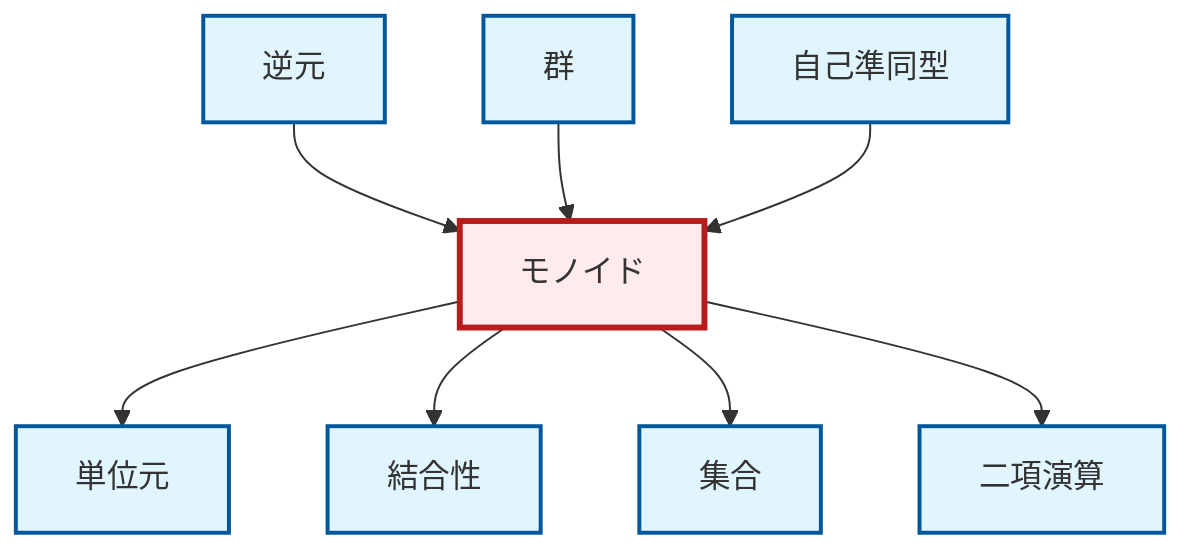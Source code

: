 graph TD
    classDef definition fill:#e1f5fe,stroke:#01579b,stroke-width:2px
    classDef theorem fill:#f3e5f5,stroke:#4a148c,stroke-width:2px
    classDef axiom fill:#fff3e0,stroke:#e65100,stroke-width:2px
    classDef example fill:#e8f5e9,stroke:#1b5e20,stroke-width:2px
    classDef current fill:#ffebee,stroke:#b71c1c,stroke-width:3px
    def-set["集合"]:::definition
    def-identity-element["単位元"]:::definition
    def-endomorphism["自己準同型"]:::definition
    def-inverse-element["逆元"]:::definition
    def-binary-operation["二項演算"]:::definition
    def-monoid["モノイド"]:::definition
    def-group["群"]:::definition
    def-associativity["結合性"]:::definition
    def-inverse-element --> def-monoid
    def-monoid --> def-identity-element
    def-monoid --> def-associativity
    def-group --> def-monoid
    def-monoid --> def-set
    def-endomorphism --> def-monoid
    def-monoid --> def-binary-operation
    class def-monoid current